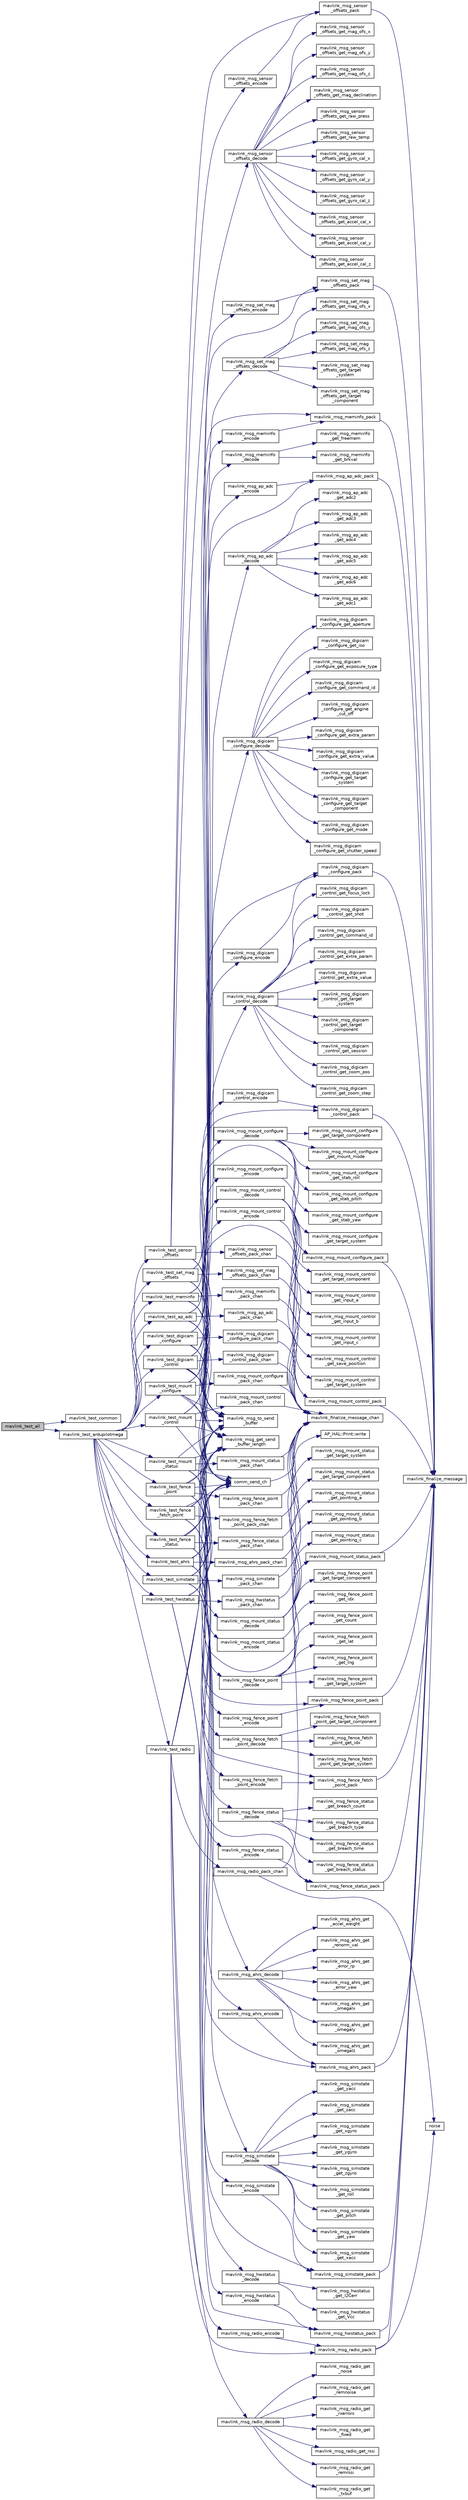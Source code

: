 digraph "mavlink_test_all"
{
 // INTERACTIVE_SVG=YES
  edge [fontname="Helvetica",fontsize="10",labelfontname="Helvetica",labelfontsize="10"];
  node [fontname="Helvetica",fontsize="10",shape=record];
  rankdir="LR";
  Node1 [label="mavlink_test_all",height=0.2,width=0.4,color="black", fillcolor="grey75", style="filled" fontcolor="black"];
  Node1 -> Node2 [color="midnightblue",fontsize="10",style="solid",fontname="Helvetica"];
  Node2 [label="mavlink_test_common",height=0.2,width=0.4,color="black", fillcolor="white", style="filled",URL="$v0_89_2ardupilotmega_2testsuite_8h.html#af349432601ac003d2c80a69c100c70a4"];
  Node1 -> Node3 [color="midnightblue",fontsize="10",style="solid",fontname="Helvetica"];
  Node3 [label="mavlink_test_ardupilotmega",height=0.2,width=0.4,color="black", fillcolor="white", style="filled",URL="$v0_89_2ardupilotmega_2testsuite_8h.html#ab264d471ac2f46584f2bb580704b5e9d"];
  Node3 -> Node4 [color="midnightblue",fontsize="10",style="solid",fontname="Helvetica"];
  Node4 [label="mavlink_test_sensor\l_offsets",height=0.2,width=0.4,color="black", fillcolor="white", style="filled",URL="$v0_89_2ardupilotmega_2testsuite_8h.html#aec0030f751f98c533a825404902c5508"];
  Node4 -> Node5 [color="midnightblue",fontsize="10",style="solid",fontname="Helvetica"];
  Node5 [label="mavlink_msg_sensor\l_offsets_encode",height=0.2,width=0.4,color="black", fillcolor="white", style="filled",URL="$v0_89_2ardupilotmega_2mavlink__msg__sensor__offsets_8h.html#aeba7b661d9b423965ed63ff74f68b426",tooltip="Encode a sensor_offsets struct into a message. "];
  Node5 -> Node6 [color="midnightblue",fontsize="10",style="solid",fontname="Helvetica"];
  Node6 [label="mavlink_msg_sensor\l_offsets_pack",height=0.2,width=0.4,color="black", fillcolor="white", style="filled",URL="$v0_89_2ardupilotmega_2mavlink__msg__sensor__offsets_8h.html#a1f4bb4fffc53bde67570dae60f03cf0a",tooltip="Pack a sensor_offsets message. "];
  Node6 -> Node7 [color="midnightblue",fontsize="10",style="solid",fontname="Helvetica"];
  Node7 [label="mavlink_finalize_message",height=0.2,width=0.4,color="black", fillcolor="white", style="filled",URL="$v0_89_2mavlink__helpers_8h.html#af3bea083c5ec83f5b6570b2bd4a817d0",tooltip="Finalize a MAVLink message with MAVLINK_COMM_0 as default channel. "];
  Node4 -> Node8 [color="midnightblue",fontsize="10",style="solid",fontname="Helvetica"];
  Node8 [label="mavlink_msg_sensor\l_offsets_decode",height=0.2,width=0.4,color="black", fillcolor="white", style="filled",URL="$v0_89_2ardupilotmega_2mavlink__msg__sensor__offsets_8h.html#a836e4fd8377a59017d6c82ccb4a3e4b1",tooltip="Decode a sensor_offsets message into a struct. "];
  Node8 -> Node9 [color="midnightblue",fontsize="10",style="solid",fontname="Helvetica"];
  Node9 [label="mavlink_msg_sensor\l_offsets_get_mag_ofs_x",height=0.2,width=0.4,color="black", fillcolor="white", style="filled",URL="$v0_89_2ardupilotmega_2mavlink__msg__sensor__offsets_8h.html#a038976422893ad662a976137b1cde6ee",tooltip="Send a sensor_offsets message. "];
  Node8 -> Node10 [color="midnightblue",fontsize="10",style="solid",fontname="Helvetica"];
  Node10 [label="mavlink_msg_sensor\l_offsets_get_mag_ofs_y",height=0.2,width=0.4,color="black", fillcolor="white", style="filled",URL="$v0_89_2ardupilotmega_2mavlink__msg__sensor__offsets_8h.html#a8939016baea5f611545d20ae797d43c2",tooltip="Get field mag_ofs_y from sensor_offsets message. "];
  Node8 -> Node11 [color="midnightblue",fontsize="10",style="solid",fontname="Helvetica"];
  Node11 [label="mavlink_msg_sensor\l_offsets_get_mag_ofs_z",height=0.2,width=0.4,color="black", fillcolor="white", style="filled",URL="$v0_89_2ardupilotmega_2mavlink__msg__sensor__offsets_8h.html#a3770ab176db5ba1f1ae1e8a1789b7cb6",tooltip="Get field mag_ofs_z from sensor_offsets message. "];
  Node8 -> Node12 [color="midnightblue",fontsize="10",style="solid",fontname="Helvetica"];
  Node12 [label="mavlink_msg_sensor\l_offsets_get_mag_declination",height=0.2,width=0.4,color="black", fillcolor="white", style="filled",URL="$v0_89_2ardupilotmega_2mavlink__msg__sensor__offsets_8h.html#ac009258aa6ba384cbe6e4a4515383c5c",tooltip="Get field mag_declination from sensor_offsets message. "];
  Node8 -> Node13 [color="midnightblue",fontsize="10",style="solid",fontname="Helvetica"];
  Node13 [label="mavlink_msg_sensor\l_offsets_get_raw_press",height=0.2,width=0.4,color="black", fillcolor="white", style="filled",URL="$v0_89_2ardupilotmega_2mavlink__msg__sensor__offsets_8h.html#aee3d950d1211e718d57b7166fb854cf7",tooltip="Get field raw_press from sensor_offsets message. "];
  Node8 -> Node14 [color="midnightblue",fontsize="10",style="solid",fontname="Helvetica"];
  Node14 [label="mavlink_msg_sensor\l_offsets_get_raw_temp",height=0.2,width=0.4,color="black", fillcolor="white", style="filled",URL="$v0_89_2ardupilotmega_2mavlink__msg__sensor__offsets_8h.html#ad0b8ba369eb69267750ade7063682e6f",tooltip="Get field raw_temp from sensor_offsets message. "];
  Node8 -> Node15 [color="midnightblue",fontsize="10",style="solid",fontname="Helvetica"];
  Node15 [label="mavlink_msg_sensor\l_offsets_get_gyro_cal_x",height=0.2,width=0.4,color="black", fillcolor="white", style="filled",URL="$v0_89_2ardupilotmega_2mavlink__msg__sensor__offsets_8h.html#a0e093df9587a5c3c9ae0663729fbdb60",tooltip="Get field gyro_cal_x from sensor_offsets message. "];
  Node8 -> Node16 [color="midnightblue",fontsize="10",style="solid",fontname="Helvetica"];
  Node16 [label="mavlink_msg_sensor\l_offsets_get_gyro_cal_y",height=0.2,width=0.4,color="black", fillcolor="white", style="filled",URL="$v0_89_2ardupilotmega_2mavlink__msg__sensor__offsets_8h.html#aa117dddf367c2f42f53907396a6faa81",tooltip="Get field gyro_cal_y from sensor_offsets message. "];
  Node8 -> Node17 [color="midnightblue",fontsize="10",style="solid",fontname="Helvetica"];
  Node17 [label="mavlink_msg_sensor\l_offsets_get_gyro_cal_z",height=0.2,width=0.4,color="black", fillcolor="white", style="filled",URL="$v0_89_2ardupilotmega_2mavlink__msg__sensor__offsets_8h.html#a7cbabcce7da3558e00a6763558f84996",tooltip="Get field gyro_cal_z from sensor_offsets message. "];
  Node8 -> Node18 [color="midnightblue",fontsize="10",style="solid",fontname="Helvetica"];
  Node18 [label="mavlink_msg_sensor\l_offsets_get_accel_cal_x",height=0.2,width=0.4,color="black", fillcolor="white", style="filled",URL="$v0_89_2ardupilotmega_2mavlink__msg__sensor__offsets_8h.html#ab135171623c07abdfd678583680fc0db",tooltip="Get field accel_cal_x from sensor_offsets message. "];
  Node8 -> Node19 [color="midnightblue",fontsize="10",style="solid",fontname="Helvetica"];
  Node19 [label="mavlink_msg_sensor\l_offsets_get_accel_cal_y",height=0.2,width=0.4,color="black", fillcolor="white", style="filled",URL="$v0_89_2ardupilotmega_2mavlink__msg__sensor__offsets_8h.html#a66978349d3736513d4d3afec661c961a",tooltip="Get field accel_cal_y from sensor_offsets message. "];
  Node8 -> Node20 [color="midnightblue",fontsize="10",style="solid",fontname="Helvetica"];
  Node20 [label="mavlink_msg_sensor\l_offsets_get_accel_cal_z",height=0.2,width=0.4,color="black", fillcolor="white", style="filled",URL="$v0_89_2ardupilotmega_2mavlink__msg__sensor__offsets_8h.html#a07e5618213396eff271dfcb3d6992d67",tooltip="Get field accel_cal_z from sensor_offsets message. "];
  Node4 -> Node6 [color="midnightblue",fontsize="10",style="solid",fontname="Helvetica"];
  Node4 -> Node21 [color="midnightblue",fontsize="10",style="solid",fontname="Helvetica"];
  Node21 [label="mavlink_msg_sensor\l_offsets_pack_chan",height=0.2,width=0.4,color="black", fillcolor="white", style="filled",URL="$v0_89_2ardupilotmega_2mavlink__msg__sensor__offsets_8h.html#a90f26fa0c868e954bd15105349579dd6",tooltip="Pack a sensor_offsets message on a channel. "];
  Node21 -> Node22 [color="midnightblue",fontsize="10",style="solid",fontname="Helvetica"];
  Node22 [label="mavlink_finalize_message_chan",height=0.2,width=0.4,color="black", fillcolor="white", style="filled",URL="$v0_89_2mavlink__helpers_8h.html#aa66131138fc02101dcc73b4b556ab422",tooltip="Finalize a MAVLink message with channel assignment. "];
  Node4 -> Node23 [color="midnightblue",fontsize="10",style="solid",fontname="Helvetica"];
  Node23 [label="mavlink_msg_to_send\l_buffer",height=0.2,width=0.4,color="black", fillcolor="white", style="filled",URL="$v0_89_2mavlink__helpers_8h.html#afea0a9befa84822fd62c2899ea0d849e",tooltip="Pack a message to send it over a serial byte stream. "];
  Node4 -> Node24 [color="midnightblue",fontsize="10",style="solid",fontname="Helvetica"];
  Node24 [label="mavlink_msg_get_send\l_buffer_length",height=0.2,width=0.4,color="black", fillcolor="white", style="filled",URL="$v0_89_2protocol_8h.html#aa86c08f27aabb7a2e12a67f189f590c8",tooltip="Get the required buffer size for this message. "];
  Node4 -> Node25 [color="midnightblue",fontsize="10",style="solid",fontname="Helvetica"];
  Node25 [label="comm_send_ch",height=0.2,width=0.4,color="black", fillcolor="white", style="filled",URL="$GCS__MAVLink_8h.html#ab753873a1ee10adedd0ce246311468f8"];
  Node25 -> Node26 [color="midnightblue",fontsize="10",style="solid",fontname="Helvetica"];
  Node26 [label="AP_HAL::Print::write",height=0.2,width=0.4,color="black", fillcolor="white", style="filled",URL="$classAP__HAL_1_1Print.html#acc65391952a43334f8f5c9bef341f501"];
  Node3 -> Node27 [color="midnightblue",fontsize="10",style="solid",fontname="Helvetica"];
  Node27 [label="mavlink_test_set_mag\l_offsets",height=0.2,width=0.4,color="black", fillcolor="white", style="filled",URL="$v0_89_2ardupilotmega_2testsuite_8h.html#aeacb80a96dfa8155aa0693d545e31eac"];
  Node27 -> Node28 [color="midnightblue",fontsize="10",style="solid",fontname="Helvetica"];
  Node28 [label="mavlink_msg_set_mag\l_offsets_encode",height=0.2,width=0.4,color="black", fillcolor="white", style="filled",URL="$v0_89_2ardupilotmega_2mavlink__msg__set__mag__offsets_8h.html#af4182dd38a774c74a6886453e4c5d4c9",tooltip="Encode a set_mag_offsets struct into a message. "];
  Node28 -> Node29 [color="midnightblue",fontsize="10",style="solid",fontname="Helvetica"];
  Node29 [label="mavlink_msg_set_mag\l_offsets_pack",height=0.2,width=0.4,color="black", fillcolor="white", style="filled",URL="$v0_89_2ardupilotmega_2mavlink__msg__set__mag__offsets_8h.html#a5f9ce27e15706a907d2add7a146675c1",tooltip="Pack a set_mag_offsets message. "];
  Node29 -> Node7 [color="midnightblue",fontsize="10",style="solid",fontname="Helvetica"];
  Node27 -> Node30 [color="midnightblue",fontsize="10",style="solid",fontname="Helvetica"];
  Node30 [label="mavlink_msg_set_mag\l_offsets_decode",height=0.2,width=0.4,color="black", fillcolor="white", style="filled",URL="$v0_89_2ardupilotmega_2mavlink__msg__set__mag__offsets_8h.html#add3c9278157d0d7f3675fd2709fd4c25",tooltip="Decode a set_mag_offsets message into a struct. "];
  Node30 -> Node31 [color="midnightblue",fontsize="10",style="solid",fontname="Helvetica"];
  Node31 [label="mavlink_msg_set_mag\l_offsets_get_target\l_system",height=0.2,width=0.4,color="black", fillcolor="white", style="filled",URL="$v0_89_2ardupilotmega_2mavlink__msg__set__mag__offsets_8h.html#a91a71a3c880b57c0d8718744954749c2",tooltip="Send a set_mag_offsets message. "];
  Node30 -> Node32 [color="midnightblue",fontsize="10",style="solid",fontname="Helvetica"];
  Node32 [label="mavlink_msg_set_mag\l_offsets_get_target\l_component",height=0.2,width=0.4,color="black", fillcolor="white", style="filled",URL="$v0_89_2ardupilotmega_2mavlink__msg__set__mag__offsets_8h.html#a18167f142e670b000f7b991b4e9cf9cb",tooltip="Get field target_component from set_mag_offsets message. "];
  Node30 -> Node33 [color="midnightblue",fontsize="10",style="solid",fontname="Helvetica"];
  Node33 [label="mavlink_msg_set_mag\l_offsets_get_mag_ofs_x",height=0.2,width=0.4,color="black", fillcolor="white", style="filled",URL="$v0_89_2ardupilotmega_2mavlink__msg__set__mag__offsets_8h.html#a42eec2bcd1fd15442f00b652af42ed27",tooltip="Get field mag_ofs_x from set_mag_offsets message. "];
  Node30 -> Node34 [color="midnightblue",fontsize="10",style="solid",fontname="Helvetica"];
  Node34 [label="mavlink_msg_set_mag\l_offsets_get_mag_ofs_y",height=0.2,width=0.4,color="black", fillcolor="white", style="filled",URL="$v0_89_2ardupilotmega_2mavlink__msg__set__mag__offsets_8h.html#a767d8a0f6be8350368d536c9f86b5eb4",tooltip="Get field mag_ofs_y from set_mag_offsets message. "];
  Node30 -> Node35 [color="midnightblue",fontsize="10",style="solid",fontname="Helvetica"];
  Node35 [label="mavlink_msg_set_mag\l_offsets_get_mag_ofs_z",height=0.2,width=0.4,color="black", fillcolor="white", style="filled",URL="$v0_89_2ardupilotmega_2mavlink__msg__set__mag__offsets_8h.html#a8c805a90c59c980b2144496c7290bbf2",tooltip="Get field mag_ofs_z from set_mag_offsets message. "];
  Node27 -> Node29 [color="midnightblue",fontsize="10",style="solid",fontname="Helvetica"];
  Node27 -> Node36 [color="midnightblue",fontsize="10",style="solid",fontname="Helvetica"];
  Node36 [label="mavlink_msg_set_mag\l_offsets_pack_chan",height=0.2,width=0.4,color="black", fillcolor="white", style="filled",URL="$v0_89_2ardupilotmega_2mavlink__msg__set__mag__offsets_8h.html#a0ff8265c77b04396c8b7f3830ec147c1",tooltip="Pack a set_mag_offsets message on a channel. "];
  Node36 -> Node22 [color="midnightblue",fontsize="10",style="solid",fontname="Helvetica"];
  Node27 -> Node23 [color="midnightblue",fontsize="10",style="solid",fontname="Helvetica"];
  Node27 -> Node24 [color="midnightblue",fontsize="10",style="solid",fontname="Helvetica"];
  Node27 -> Node25 [color="midnightblue",fontsize="10",style="solid",fontname="Helvetica"];
  Node3 -> Node37 [color="midnightblue",fontsize="10",style="solid",fontname="Helvetica"];
  Node37 [label="mavlink_test_meminfo",height=0.2,width=0.4,color="black", fillcolor="white", style="filled",URL="$v0_89_2ardupilotmega_2testsuite_8h.html#ad9492213c5374c157bcf21b65c8b521e"];
  Node37 -> Node38 [color="midnightblue",fontsize="10",style="solid",fontname="Helvetica"];
  Node38 [label="mavlink_msg_meminfo\l_encode",height=0.2,width=0.4,color="black", fillcolor="white", style="filled",URL="$v0_89_2ardupilotmega_2mavlink__msg__meminfo_8h.html#ac0683c338d47c233d56a0f75c9f57cfc",tooltip="Encode a meminfo struct into a message. "];
  Node38 -> Node39 [color="midnightblue",fontsize="10",style="solid",fontname="Helvetica"];
  Node39 [label="mavlink_msg_meminfo_pack",height=0.2,width=0.4,color="black", fillcolor="white", style="filled",URL="$v0_89_2ardupilotmega_2mavlink__msg__meminfo_8h.html#a23bc5eba8d49495dab550233aa1e699f",tooltip="Pack a meminfo message. "];
  Node39 -> Node7 [color="midnightblue",fontsize="10",style="solid",fontname="Helvetica"];
  Node37 -> Node40 [color="midnightblue",fontsize="10",style="solid",fontname="Helvetica"];
  Node40 [label="mavlink_msg_meminfo\l_decode",height=0.2,width=0.4,color="black", fillcolor="white", style="filled",URL="$v0_89_2ardupilotmega_2mavlink__msg__meminfo_8h.html#a40cd5e5fad1b007cbcbcd04d1834a5b0",tooltip="Decode a meminfo message into a struct. "];
  Node40 -> Node41 [color="midnightblue",fontsize="10",style="solid",fontname="Helvetica"];
  Node41 [label="mavlink_msg_meminfo\l_get_brkval",height=0.2,width=0.4,color="black", fillcolor="white", style="filled",URL="$v0_89_2ardupilotmega_2mavlink__msg__meminfo_8h.html#ab4fc5de85ee97eab53a0fee6a6fecc9f",tooltip="Send a meminfo message. "];
  Node40 -> Node42 [color="midnightblue",fontsize="10",style="solid",fontname="Helvetica"];
  Node42 [label="mavlink_msg_meminfo\l_get_freemem",height=0.2,width=0.4,color="black", fillcolor="white", style="filled",URL="$v0_89_2ardupilotmega_2mavlink__msg__meminfo_8h.html#a6b1210e07be6ac39af126f542b06e063",tooltip="Get field freemem from meminfo message. "];
  Node37 -> Node39 [color="midnightblue",fontsize="10",style="solid",fontname="Helvetica"];
  Node37 -> Node43 [color="midnightblue",fontsize="10",style="solid",fontname="Helvetica"];
  Node43 [label="mavlink_msg_meminfo\l_pack_chan",height=0.2,width=0.4,color="black", fillcolor="white", style="filled",URL="$v0_89_2ardupilotmega_2mavlink__msg__meminfo_8h.html#a8cc88b6fd99f229334b924eb1dd674e7",tooltip="Pack a meminfo message on a channel. "];
  Node43 -> Node22 [color="midnightblue",fontsize="10",style="solid",fontname="Helvetica"];
  Node37 -> Node23 [color="midnightblue",fontsize="10",style="solid",fontname="Helvetica"];
  Node37 -> Node24 [color="midnightblue",fontsize="10",style="solid",fontname="Helvetica"];
  Node37 -> Node25 [color="midnightblue",fontsize="10",style="solid",fontname="Helvetica"];
  Node3 -> Node44 [color="midnightblue",fontsize="10",style="solid",fontname="Helvetica"];
  Node44 [label="mavlink_test_ap_adc",height=0.2,width=0.4,color="black", fillcolor="white", style="filled",URL="$v0_89_2ardupilotmega_2testsuite_8h.html#ab896a946dd2f4a454e6d2377ad23d2eb"];
  Node44 -> Node45 [color="midnightblue",fontsize="10",style="solid",fontname="Helvetica"];
  Node45 [label="mavlink_msg_ap_adc\l_encode",height=0.2,width=0.4,color="black", fillcolor="white", style="filled",URL="$v0_89_2ardupilotmega_2mavlink__msg__ap__adc_8h.html#a9b35d21de6df52faa787084a025b17ab",tooltip="Encode a ap_adc struct into a message. "];
  Node45 -> Node46 [color="midnightblue",fontsize="10",style="solid",fontname="Helvetica"];
  Node46 [label="mavlink_msg_ap_adc_pack",height=0.2,width=0.4,color="black", fillcolor="white", style="filled",URL="$v0_89_2ardupilotmega_2mavlink__msg__ap__adc_8h.html#a9ca5ef0598775a5f3cd917a6bde4278f",tooltip="Pack a ap_adc message. "];
  Node46 -> Node7 [color="midnightblue",fontsize="10",style="solid",fontname="Helvetica"];
  Node44 -> Node47 [color="midnightblue",fontsize="10",style="solid",fontname="Helvetica"];
  Node47 [label="mavlink_msg_ap_adc\l_decode",height=0.2,width=0.4,color="black", fillcolor="white", style="filled",URL="$v0_89_2ardupilotmega_2mavlink__msg__ap__adc_8h.html#ad87671162698ee065544d0166cce1196",tooltip="Decode a ap_adc message into a struct. "];
  Node47 -> Node48 [color="midnightblue",fontsize="10",style="solid",fontname="Helvetica"];
  Node48 [label="mavlink_msg_ap_adc\l_get_adc1",height=0.2,width=0.4,color="black", fillcolor="white", style="filled",URL="$v0_89_2ardupilotmega_2mavlink__msg__ap__adc_8h.html#af065bff13555f6d845e59d134164bb41",tooltip="Send a ap_adc message. "];
  Node47 -> Node49 [color="midnightblue",fontsize="10",style="solid",fontname="Helvetica"];
  Node49 [label="mavlink_msg_ap_adc\l_get_adc2",height=0.2,width=0.4,color="black", fillcolor="white", style="filled",URL="$v0_89_2ardupilotmega_2mavlink__msg__ap__adc_8h.html#ab5af4e78feacfc0a3246a8abcd7bd226",tooltip="Get field adc2 from ap_adc message. "];
  Node47 -> Node50 [color="midnightblue",fontsize="10",style="solid",fontname="Helvetica"];
  Node50 [label="mavlink_msg_ap_adc\l_get_adc3",height=0.2,width=0.4,color="black", fillcolor="white", style="filled",URL="$v0_89_2ardupilotmega_2mavlink__msg__ap__adc_8h.html#ae77a34078842a8da65bb0cc85dca178e",tooltip="Get field adc3 from ap_adc message. "];
  Node47 -> Node51 [color="midnightblue",fontsize="10",style="solid",fontname="Helvetica"];
  Node51 [label="mavlink_msg_ap_adc\l_get_adc4",height=0.2,width=0.4,color="black", fillcolor="white", style="filled",URL="$v0_89_2ardupilotmega_2mavlink__msg__ap__adc_8h.html#a15f74acf1e6cba25a29d01ba9905b690",tooltip="Get field adc4 from ap_adc message. "];
  Node47 -> Node52 [color="midnightblue",fontsize="10",style="solid",fontname="Helvetica"];
  Node52 [label="mavlink_msg_ap_adc\l_get_adc5",height=0.2,width=0.4,color="black", fillcolor="white", style="filled",URL="$v0_89_2ardupilotmega_2mavlink__msg__ap__adc_8h.html#a02428aef403031f86d62f865e30452dd",tooltip="Get field adc5 from ap_adc message. "];
  Node47 -> Node53 [color="midnightblue",fontsize="10",style="solid",fontname="Helvetica"];
  Node53 [label="mavlink_msg_ap_adc\l_get_adc6",height=0.2,width=0.4,color="black", fillcolor="white", style="filled",URL="$v0_89_2ardupilotmega_2mavlink__msg__ap__adc_8h.html#ad2eb556331529aa4ff56826c3a81e11d",tooltip="Get field adc6 from ap_adc message. "];
  Node44 -> Node46 [color="midnightblue",fontsize="10",style="solid",fontname="Helvetica"];
  Node44 -> Node54 [color="midnightblue",fontsize="10",style="solid",fontname="Helvetica"];
  Node54 [label="mavlink_msg_ap_adc\l_pack_chan",height=0.2,width=0.4,color="black", fillcolor="white", style="filled",URL="$v0_89_2ardupilotmega_2mavlink__msg__ap__adc_8h.html#a19903d3346e15994576af6403013464b",tooltip="Pack a ap_adc message on a channel. "];
  Node54 -> Node22 [color="midnightblue",fontsize="10",style="solid",fontname="Helvetica"];
  Node44 -> Node23 [color="midnightblue",fontsize="10",style="solid",fontname="Helvetica"];
  Node44 -> Node24 [color="midnightblue",fontsize="10",style="solid",fontname="Helvetica"];
  Node44 -> Node25 [color="midnightblue",fontsize="10",style="solid",fontname="Helvetica"];
  Node3 -> Node55 [color="midnightblue",fontsize="10",style="solid",fontname="Helvetica"];
  Node55 [label="mavlink_test_digicam\l_configure",height=0.2,width=0.4,color="black", fillcolor="white", style="filled",URL="$v0_89_2ardupilotmega_2testsuite_8h.html#afad94ced08219d5a61552df157a5fcc8"];
  Node55 -> Node56 [color="midnightblue",fontsize="10",style="solid",fontname="Helvetica"];
  Node56 [label="mavlink_msg_digicam\l_configure_encode",height=0.2,width=0.4,color="black", fillcolor="white", style="filled",URL="$v0_89_2ardupilotmega_2mavlink__msg__digicam__configure_8h.html#aaa322ce770ad26e0704d29a2c147a6e0",tooltip="Encode a digicam_configure struct into a message. "];
  Node56 -> Node57 [color="midnightblue",fontsize="10",style="solid",fontname="Helvetica"];
  Node57 [label="mavlink_msg_digicam\l_configure_pack",height=0.2,width=0.4,color="black", fillcolor="white", style="filled",URL="$v0_89_2ardupilotmega_2mavlink__msg__digicam__configure_8h.html#af3c2f079ddddaf6aaafe31d96b968c8b",tooltip="Pack a digicam_configure message. "];
  Node57 -> Node7 [color="midnightblue",fontsize="10",style="solid",fontname="Helvetica"];
  Node55 -> Node58 [color="midnightblue",fontsize="10",style="solid",fontname="Helvetica"];
  Node58 [label="mavlink_msg_digicam\l_configure_decode",height=0.2,width=0.4,color="black", fillcolor="white", style="filled",URL="$v0_89_2ardupilotmega_2mavlink__msg__digicam__configure_8h.html#a1a89e45ae26d0bd6885f4ab23c0a440e",tooltip="Decode a digicam_configure message into a struct. "];
  Node58 -> Node59 [color="midnightblue",fontsize="10",style="solid",fontname="Helvetica"];
  Node59 [label="mavlink_msg_digicam\l_configure_get_target\l_system",height=0.2,width=0.4,color="black", fillcolor="white", style="filled",URL="$v0_89_2ardupilotmega_2mavlink__msg__digicam__configure_8h.html#a300d209a0b32b658a8ae34a809a0f11b",tooltip="Send a digicam_configure message. "];
  Node58 -> Node60 [color="midnightblue",fontsize="10",style="solid",fontname="Helvetica"];
  Node60 [label="mavlink_msg_digicam\l_configure_get_target\l_component",height=0.2,width=0.4,color="black", fillcolor="white", style="filled",URL="$v0_89_2ardupilotmega_2mavlink__msg__digicam__configure_8h.html#a980a5b5ca1fd62503a1eeeaf2a8d9e80",tooltip="Get field target_component from digicam_configure message. "];
  Node58 -> Node61 [color="midnightblue",fontsize="10",style="solid",fontname="Helvetica"];
  Node61 [label="mavlink_msg_digicam\l_configure_get_mode",height=0.2,width=0.4,color="black", fillcolor="white", style="filled",URL="$v0_89_2ardupilotmega_2mavlink__msg__digicam__configure_8h.html#a060aec6a55b29a01c039cfb9d083fda3",tooltip="Get field mode from digicam_configure message. "];
  Node58 -> Node62 [color="midnightblue",fontsize="10",style="solid",fontname="Helvetica"];
  Node62 [label="mavlink_msg_digicam\l_configure_get_shutter_speed",height=0.2,width=0.4,color="black", fillcolor="white", style="filled",URL="$v0_89_2ardupilotmega_2mavlink__msg__digicam__configure_8h.html#ae4336248d739263ac8c21bb3b2a7e929",tooltip="Get field shutter_speed from digicam_configure message. "];
  Node58 -> Node63 [color="midnightblue",fontsize="10",style="solid",fontname="Helvetica"];
  Node63 [label="mavlink_msg_digicam\l_configure_get_aperture",height=0.2,width=0.4,color="black", fillcolor="white", style="filled",URL="$v0_89_2ardupilotmega_2mavlink__msg__digicam__configure_8h.html#ac68d738591453c1113f89ea512a84c52",tooltip="Get field aperture from digicam_configure message. "];
  Node58 -> Node64 [color="midnightblue",fontsize="10",style="solid",fontname="Helvetica"];
  Node64 [label="mavlink_msg_digicam\l_configure_get_iso",height=0.2,width=0.4,color="black", fillcolor="white", style="filled",URL="$v0_89_2ardupilotmega_2mavlink__msg__digicam__configure_8h.html#a21990fc77104ea649fbbc743aad54d7a",tooltip="Get field iso from digicam_configure message. "];
  Node58 -> Node65 [color="midnightblue",fontsize="10",style="solid",fontname="Helvetica"];
  Node65 [label="mavlink_msg_digicam\l_configure_get_exposure_type",height=0.2,width=0.4,color="black", fillcolor="white", style="filled",URL="$v0_89_2ardupilotmega_2mavlink__msg__digicam__configure_8h.html#a582791214bfd4cf822240e6bfc9e65b5",tooltip="Get field exposure_type from digicam_configure message. "];
  Node58 -> Node66 [color="midnightblue",fontsize="10",style="solid",fontname="Helvetica"];
  Node66 [label="mavlink_msg_digicam\l_configure_get_command_id",height=0.2,width=0.4,color="black", fillcolor="white", style="filled",URL="$v0_89_2ardupilotmega_2mavlink__msg__digicam__configure_8h.html#a9bd182c08b1dbfbc2b88ad3b6b1b71fc",tooltip="Get field command_id from digicam_configure message. "];
  Node58 -> Node67 [color="midnightblue",fontsize="10",style="solid",fontname="Helvetica"];
  Node67 [label="mavlink_msg_digicam\l_configure_get_engine\l_cut_off",height=0.2,width=0.4,color="black", fillcolor="white", style="filled",URL="$v0_89_2ardupilotmega_2mavlink__msg__digicam__configure_8h.html#a7a410e1c8eb173da0c5abbb88f6e00ef",tooltip="Get field engine_cut_off from digicam_configure message. "];
  Node58 -> Node68 [color="midnightblue",fontsize="10",style="solid",fontname="Helvetica"];
  Node68 [label="mavlink_msg_digicam\l_configure_get_extra_param",height=0.2,width=0.4,color="black", fillcolor="white", style="filled",URL="$v0_89_2ardupilotmega_2mavlink__msg__digicam__configure_8h.html#a3ca3a122b159eccf1b7c4a3d3619c3a7",tooltip="Get field extra_param from digicam_configure message. "];
  Node58 -> Node69 [color="midnightblue",fontsize="10",style="solid",fontname="Helvetica"];
  Node69 [label="mavlink_msg_digicam\l_configure_get_extra_value",height=0.2,width=0.4,color="black", fillcolor="white", style="filled",URL="$v0_89_2ardupilotmega_2mavlink__msg__digicam__configure_8h.html#a9d3df8e11b01f07bbedba7c548efd6c6",tooltip="Get field extra_value from digicam_configure message. "];
  Node55 -> Node57 [color="midnightblue",fontsize="10",style="solid",fontname="Helvetica"];
  Node55 -> Node70 [color="midnightblue",fontsize="10",style="solid",fontname="Helvetica"];
  Node70 [label="mavlink_msg_digicam\l_configure_pack_chan",height=0.2,width=0.4,color="black", fillcolor="white", style="filled",URL="$v0_89_2ardupilotmega_2mavlink__msg__digicam__configure_8h.html#a7dbe51041eceec3a18e5f197a6f5242a",tooltip="Pack a digicam_configure message on a channel. "];
  Node70 -> Node22 [color="midnightblue",fontsize="10",style="solid",fontname="Helvetica"];
  Node55 -> Node23 [color="midnightblue",fontsize="10",style="solid",fontname="Helvetica"];
  Node55 -> Node24 [color="midnightblue",fontsize="10",style="solid",fontname="Helvetica"];
  Node55 -> Node25 [color="midnightblue",fontsize="10",style="solid",fontname="Helvetica"];
  Node3 -> Node71 [color="midnightblue",fontsize="10",style="solid",fontname="Helvetica"];
  Node71 [label="mavlink_test_digicam\l_control",height=0.2,width=0.4,color="black", fillcolor="white", style="filled",URL="$v0_89_2ardupilotmega_2testsuite_8h.html#a854f8e5b733b51170ed61a683de49fad"];
  Node71 -> Node72 [color="midnightblue",fontsize="10",style="solid",fontname="Helvetica"];
  Node72 [label="mavlink_msg_digicam\l_control_encode",height=0.2,width=0.4,color="black", fillcolor="white", style="filled",URL="$v0_89_2ardupilotmega_2mavlink__msg__digicam__control_8h.html#aaca1fe4f7ab3526edb2e78f9e86b0166",tooltip="Encode a digicam_control struct into a message. "];
  Node72 -> Node73 [color="midnightblue",fontsize="10",style="solid",fontname="Helvetica"];
  Node73 [label="mavlink_msg_digicam\l_control_pack",height=0.2,width=0.4,color="black", fillcolor="white", style="filled",URL="$v0_89_2ardupilotmega_2mavlink__msg__digicam__control_8h.html#aa70ca3ef205bfd4995333498afe6d00d",tooltip="Pack a digicam_control message. "];
  Node73 -> Node7 [color="midnightblue",fontsize="10",style="solid",fontname="Helvetica"];
  Node71 -> Node74 [color="midnightblue",fontsize="10",style="solid",fontname="Helvetica"];
  Node74 [label="mavlink_msg_digicam\l_control_decode",height=0.2,width=0.4,color="black", fillcolor="white", style="filled",URL="$v0_89_2ardupilotmega_2mavlink__msg__digicam__control_8h.html#a555bdf370d83bb7e910c6bdf7e37ecbc",tooltip="Decode a digicam_control message into a struct. "];
  Node74 -> Node75 [color="midnightblue",fontsize="10",style="solid",fontname="Helvetica"];
  Node75 [label="mavlink_msg_digicam\l_control_get_target\l_system",height=0.2,width=0.4,color="black", fillcolor="white", style="filled",URL="$v0_89_2ardupilotmega_2mavlink__msg__digicam__control_8h.html#a762c35a778a3d455c1e8081ffa8929fe",tooltip="Send a digicam_control message. "];
  Node74 -> Node76 [color="midnightblue",fontsize="10",style="solid",fontname="Helvetica"];
  Node76 [label="mavlink_msg_digicam\l_control_get_target\l_component",height=0.2,width=0.4,color="black", fillcolor="white", style="filled",URL="$v0_89_2ardupilotmega_2mavlink__msg__digicam__control_8h.html#a3345b464816b38a9ea2232b2ec93e8a2",tooltip="Get field target_component from digicam_control message. "];
  Node74 -> Node77 [color="midnightblue",fontsize="10",style="solid",fontname="Helvetica"];
  Node77 [label="mavlink_msg_digicam\l_control_get_session",height=0.2,width=0.4,color="black", fillcolor="white", style="filled",URL="$v0_89_2ardupilotmega_2mavlink__msg__digicam__control_8h.html#a495c458ad6593a44ba06b30d6acf541d",tooltip="Get field session from digicam_control message. "];
  Node74 -> Node78 [color="midnightblue",fontsize="10",style="solid",fontname="Helvetica"];
  Node78 [label="mavlink_msg_digicam\l_control_get_zoom_pos",height=0.2,width=0.4,color="black", fillcolor="white", style="filled",URL="$v0_89_2ardupilotmega_2mavlink__msg__digicam__control_8h.html#a6f5ffee7a46ef779f9441c977b8d89a4",tooltip="Get field zoom_pos from digicam_control message. "];
  Node74 -> Node79 [color="midnightblue",fontsize="10",style="solid",fontname="Helvetica"];
  Node79 [label="mavlink_msg_digicam\l_control_get_zoom_step",height=0.2,width=0.4,color="black", fillcolor="white", style="filled",URL="$v0_89_2ardupilotmega_2mavlink__msg__digicam__control_8h.html#a738c69e2916a495c9bebc3d56dab21e9",tooltip="Get field zoom_step from digicam_control message. "];
  Node74 -> Node80 [color="midnightblue",fontsize="10",style="solid",fontname="Helvetica"];
  Node80 [label="mavlink_msg_digicam\l_control_get_focus_lock",height=0.2,width=0.4,color="black", fillcolor="white", style="filled",URL="$v0_89_2ardupilotmega_2mavlink__msg__digicam__control_8h.html#a754518424f2a9da39a8d920cdf21dd9a",tooltip="Get field focus_lock from digicam_control message. "];
  Node74 -> Node81 [color="midnightblue",fontsize="10",style="solid",fontname="Helvetica"];
  Node81 [label="mavlink_msg_digicam\l_control_get_shot",height=0.2,width=0.4,color="black", fillcolor="white", style="filled",URL="$v0_89_2ardupilotmega_2mavlink__msg__digicam__control_8h.html#a1dc5c7b683eecc6c22d34088f881543b",tooltip="Get field shot from digicam_control message. "];
  Node74 -> Node82 [color="midnightblue",fontsize="10",style="solid",fontname="Helvetica"];
  Node82 [label="mavlink_msg_digicam\l_control_get_command_id",height=0.2,width=0.4,color="black", fillcolor="white", style="filled",URL="$v0_89_2ardupilotmega_2mavlink__msg__digicam__control_8h.html#a0e4ed9a009348173f5f6b8d99d995fcc",tooltip="Get field command_id from digicam_control message. "];
  Node74 -> Node83 [color="midnightblue",fontsize="10",style="solid",fontname="Helvetica"];
  Node83 [label="mavlink_msg_digicam\l_control_get_extra_param",height=0.2,width=0.4,color="black", fillcolor="white", style="filled",URL="$v0_89_2ardupilotmega_2mavlink__msg__digicam__control_8h.html#ab19d5c759739873d068e6da605aca430",tooltip="Get field extra_param from digicam_control message. "];
  Node74 -> Node84 [color="midnightblue",fontsize="10",style="solid",fontname="Helvetica"];
  Node84 [label="mavlink_msg_digicam\l_control_get_extra_value",height=0.2,width=0.4,color="black", fillcolor="white", style="filled",URL="$v0_89_2ardupilotmega_2mavlink__msg__digicam__control_8h.html#a789f973c64a3744a71bc419881ca8da2",tooltip="Get field extra_value from digicam_control message. "];
  Node71 -> Node73 [color="midnightblue",fontsize="10",style="solid",fontname="Helvetica"];
  Node71 -> Node85 [color="midnightblue",fontsize="10",style="solid",fontname="Helvetica"];
  Node85 [label="mavlink_msg_digicam\l_control_pack_chan",height=0.2,width=0.4,color="black", fillcolor="white", style="filled",URL="$v0_89_2ardupilotmega_2mavlink__msg__digicam__control_8h.html#aa209d5b0dc3100a1e3181c125f04937e",tooltip="Pack a digicam_control message on a channel. "];
  Node85 -> Node22 [color="midnightblue",fontsize="10",style="solid",fontname="Helvetica"];
  Node71 -> Node23 [color="midnightblue",fontsize="10",style="solid",fontname="Helvetica"];
  Node71 -> Node24 [color="midnightblue",fontsize="10",style="solid",fontname="Helvetica"];
  Node71 -> Node25 [color="midnightblue",fontsize="10",style="solid",fontname="Helvetica"];
  Node3 -> Node86 [color="midnightblue",fontsize="10",style="solid",fontname="Helvetica"];
  Node86 [label="mavlink_test_mount\l_configure",height=0.2,width=0.4,color="black", fillcolor="white", style="filled",URL="$v0_89_2ardupilotmega_2testsuite_8h.html#a04f2da52f0d43b784ea011c2c30e4ca0"];
  Node86 -> Node87 [color="midnightblue",fontsize="10",style="solid",fontname="Helvetica"];
  Node87 [label="mavlink_msg_mount_configure\l_encode",height=0.2,width=0.4,color="black", fillcolor="white", style="filled",URL="$v0_89_2ardupilotmega_2mavlink__msg__mount__configure_8h.html#aac46e3cdac94609cab43c8565189a2a9",tooltip="Encode a mount_configure struct into a message. "];
  Node87 -> Node88 [color="midnightblue",fontsize="10",style="solid",fontname="Helvetica"];
  Node88 [label="mavlink_msg_mount_configure_pack",height=0.2,width=0.4,color="black", fillcolor="white", style="filled",URL="$v0_89_2ardupilotmega_2mavlink__msg__mount__configure_8h.html#a62a9b4db9965aee89699ef5f418ca3d0",tooltip="Pack a mount_configure message. "];
  Node88 -> Node7 [color="midnightblue",fontsize="10",style="solid",fontname="Helvetica"];
  Node86 -> Node89 [color="midnightblue",fontsize="10",style="solid",fontname="Helvetica"];
  Node89 [label="mavlink_msg_mount_configure\l_decode",height=0.2,width=0.4,color="black", fillcolor="white", style="filled",URL="$v0_89_2ardupilotmega_2mavlink__msg__mount__configure_8h.html#a992893f3a51c09cc18ae364db137ddde",tooltip="Decode a mount_configure message into a struct. "];
  Node89 -> Node90 [color="midnightblue",fontsize="10",style="solid",fontname="Helvetica"];
  Node90 [label="mavlink_msg_mount_configure\l_get_target_system",height=0.2,width=0.4,color="black", fillcolor="white", style="filled",URL="$v0_89_2ardupilotmega_2mavlink__msg__mount__configure_8h.html#a21cd003519d1dd9a3dbe4a2e362b106b",tooltip="Send a mount_configure message. "];
  Node89 -> Node91 [color="midnightblue",fontsize="10",style="solid",fontname="Helvetica"];
  Node91 [label="mavlink_msg_mount_configure\l_get_target_component",height=0.2,width=0.4,color="black", fillcolor="white", style="filled",URL="$v0_89_2ardupilotmega_2mavlink__msg__mount__configure_8h.html#a9f1bd139aabda4af4f8beeea55df73f7",tooltip="Get field target_component from mount_configure message. "];
  Node89 -> Node92 [color="midnightblue",fontsize="10",style="solid",fontname="Helvetica"];
  Node92 [label="mavlink_msg_mount_configure\l_get_mount_mode",height=0.2,width=0.4,color="black", fillcolor="white", style="filled",URL="$v0_89_2ardupilotmega_2mavlink__msg__mount__configure_8h.html#a5b57e3c110bb02b4f95d69fa4db36301",tooltip="Get field mount_mode from mount_configure message. "];
  Node89 -> Node93 [color="midnightblue",fontsize="10",style="solid",fontname="Helvetica"];
  Node93 [label="mavlink_msg_mount_configure\l_get_stab_roll",height=0.2,width=0.4,color="black", fillcolor="white", style="filled",URL="$v0_89_2ardupilotmega_2mavlink__msg__mount__configure_8h.html#ad10551f6d7dd045c8a929a90a415c7bd",tooltip="Get field stab_roll from mount_configure message. "];
  Node89 -> Node94 [color="midnightblue",fontsize="10",style="solid",fontname="Helvetica"];
  Node94 [label="mavlink_msg_mount_configure\l_get_stab_pitch",height=0.2,width=0.4,color="black", fillcolor="white", style="filled",URL="$v0_89_2ardupilotmega_2mavlink__msg__mount__configure_8h.html#a3bc39bf85d6f4de9be72af88d8e4afd5",tooltip="Get field stab_pitch from mount_configure message. "];
  Node89 -> Node95 [color="midnightblue",fontsize="10",style="solid",fontname="Helvetica"];
  Node95 [label="mavlink_msg_mount_configure\l_get_stab_yaw",height=0.2,width=0.4,color="black", fillcolor="white", style="filled",URL="$v0_89_2ardupilotmega_2mavlink__msg__mount__configure_8h.html#a6a0a686aacf17137cb7a5d2a69722f30",tooltip="Get field stab_yaw from mount_configure message. "];
  Node86 -> Node88 [color="midnightblue",fontsize="10",style="solid",fontname="Helvetica"];
  Node86 -> Node96 [color="midnightblue",fontsize="10",style="solid",fontname="Helvetica"];
  Node96 [label="mavlink_msg_mount_configure\l_pack_chan",height=0.2,width=0.4,color="black", fillcolor="white", style="filled",URL="$v0_89_2ardupilotmega_2mavlink__msg__mount__configure_8h.html#a8aeafe9a981ecf7383eb33d4ea331f7c",tooltip="Pack a mount_configure message on a channel. "];
  Node96 -> Node22 [color="midnightblue",fontsize="10",style="solid",fontname="Helvetica"];
  Node86 -> Node23 [color="midnightblue",fontsize="10",style="solid",fontname="Helvetica"];
  Node86 -> Node24 [color="midnightblue",fontsize="10",style="solid",fontname="Helvetica"];
  Node86 -> Node25 [color="midnightblue",fontsize="10",style="solid",fontname="Helvetica"];
  Node3 -> Node97 [color="midnightblue",fontsize="10",style="solid",fontname="Helvetica"];
  Node97 [label="mavlink_test_mount\l_control",height=0.2,width=0.4,color="black", fillcolor="white", style="filled",URL="$v0_89_2ardupilotmega_2testsuite_8h.html#a62c180b5a108381dc8bc7f7a987ea7a3"];
  Node97 -> Node98 [color="midnightblue",fontsize="10",style="solid",fontname="Helvetica"];
  Node98 [label="mavlink_msg_mount_control\l_encode",height=0.2,width=0.4,color="black", fillcolor="white", style="filled",URL="$v0_89_2ardupilotmega_2mavlink__msg__mount__control_8h.html#a0c238bf8ad67f1af648059323db7f094",tooltip="Encode a mount_control struct into a message. "];
  Node98 -> Node99 [color="midnightblue",fontsize="10",style="solid",fontname="Helvetica"];
  Node99 [label="mavlink_msg_mount_control_pack",height=0.2,width=0.4,color="black", fillcolor="white", style="filled",URL="$v0_89_2ardupilotmega_2mavlink__msg__mount__control_8h.html#a0ba225374119bcc98d76739943b81253",tooltip="Pack a mount_control message. "];
  Node99 -> Node7 [color="midnightblue",fontsize="10",style="solid",fontname="Helvetica"];
  Node97 -> Node100 [color="midnightblue",fontsize="10",style="solid",fontname="Helvetica"];
  Node100 [label="mavlink_msg_mount_control\l_decode",height=0.2,width=0.4,color="black", fillcolor="white", style="filled",URL="$v0_89_2ardupilotmega_2mavlink__msg__mount__control_8h.html#a53005c020f2118b2deed37c232b79296",tooltip="Decode a mount_control message into a struct. "];
  Node100 -> Node101 [color="midnightblue",fontsize="10",style="solid",fontname="Helvetica"];
  Node101 [label="mavlink_msg_mount_control\l_get_target_system",height=0.2,width=0.4,color="black", fillcolor="white", style="filled",URL="$v0_89_2ardupilotmega_2mavlink__msg__mount__control_8h.html#afb792cb768907895646055da0e24d896",tooltip="Send a mount_control message. "];
  Node100 -> Node102 [color="midnightblue",fontsize="10",style="solid",fontname="Helvetica"];
  Node102 [label="mavlink_msg_mount_control\l_get_target_component",height=0.2,width=0.4,color="black", fillcolor="white", style="filled",URL="$v0_89_2ardupilotmega_2mavlink__msg__mount__control_8h.html#aa22df514cf73c03c10200f239738d6dc",tooltip="Get field target_component from mount_control message. "];
  Node100 -> Node103 [color="midnightblue",fontsize="10",style="solid",fontname="Helvetica"];
  Node103 [label="mavlink_msg_mount_control\l_get_input_a",height=0.2,width=0.4,color="black", fillcolor="white", style="filled",URL="$v0_89_2ardupilotmega_2mavlink__msg__mount__control_8h.html#a166a6ab225a399c276e255147c7790c5",tooltip="Get field input_a from mount_control message. "];
  Node100 -> Node104 [color="midnightblue",fontsize="10",style="solid",fontname="Helvetica"];
  Node104 [label="mavlink_msg_mount_control\l_get_input_b",height=0.2,width=0.4,color="black", fillcolor="white", style="filled",URL="$v0_89_2ardupilotmega_2mavlink__msg__mount__control_8h.html#aeac3ea77a2515ab079839f35ccfe81d7",tooltip="Get field input_b from mount_control message. "];
  Node100 -> Node105 [color="midnightblue",fontsize="10",style="solid",fontname="Helvetica"];
  Node105 [label="mavlink_msg_mount_control\l_get_input_c",height=0.2,width=0.4,color="black", fillcolor="white", style="filled",URL="$v0_89_2ardupilotmega_2mavlink__msg__mount__control_8h.html#aa7ad40e774b8df07779002abe45c2b4a",tooltip="Get field input_c from mount_control message. "];
  Node100 -> Node106 [color="midnightblue",fontsize="10",style="solid",fontname="Helvetica"];
  Node106 [label="mavlink_msg_mount_control\l_get_save_position",height=0.2,width=0.4,color="black", fillcolor="white", style="filled",URL="$v0_89_2ardupilotmega_2mavlink__msg__mount__control_8h.html#a30e895d45ba11ce8426d5d749859ce3d",tooltip="Get field save_position from mount_control message. "];
  Node97 -> Node99 [color="midnightblue",fontsize="10",style="solid",fontname="Helvetica"];
  Node97 -> Node107 [color="midnightblue",fontsize="10",style="solid",fontname="Helvetica"];
  Node107 [label="mavlink_msg_mount_control\l_pack_chan",height=0.2,width=0.4,color="black", fillcolor="white", style="filled",URL="$v0_89_2ardupilotmega_2mavlink__msg__mount__control_8h.html#a46f2871d2a4c71f55751b74ce5dc64ae",tooltip="Pack a mount_control message on a channel. "];
  Node107 -> Node22 [color="midnightblue",fontsize="10",style="solid",fontname="Helvetica"];
  Node97 -> Node23 [color="midnightblue",fontsize="10",style="solid",fontname="Helvetica"];
  Node97 -> Node24 [color="midnightblue",fontsize="10",style="solid",fontname="Helvetica"];
  Node97 -> Node25 [color="midnightblue",fontsize="10",style="solid",fontname="Helvetica"];
  Node3 -> Node108 [color="midnightblue",fontsize="10",style="solid",fontname="Helvetica"];
  Node108 [label="mavlink_test_mount\l_status",height=0.2,width=0.4,color="black", fillcolor="white", style="filled",URL="$v0_89_2ardupilotmega_2testsuite_8h.html#a3cb1368d35275235f439848f48229389"];
  Node108 -> Node109 [color="midnightblue",fontsize="10",style="solid",fontname="Helvetica"];
  Node109 [label="mavlink_msg_mount_status\l_encode",height=0.2,width=0.4,color="black", fillcolor="white", style="filled",URL="$v0_89_2ardupilotmega_2mavlink__msg__mount__status_8h.html#a4a423c81c3ac9d880b24f2eb5f624d3a",tooltip="Encode a mount_status struct into a message. "];
  Node109 -> Node110 [color="midnightblue",fontsize="10",style="solid",fontname="Helvetica"];
  Node110 [label="mavlink_msg_mount_status_pack",height=0.2,width=0.4,color="black", fillcolor="white", style="filled",URL="$v0_89_2ardupilotmega_2mavlink__msg__mount__status_8h.html#a710427df77dd0b1abde4c73a5648733d",tooltip="Pack a mount_status message. "];
  Node110 -> Node7 [color="midnightblue",fontsize="10",style="solid",fontname="Helvetica"];
  Node108 -> Node111 [color="midnightblue",fontsize="10",style="solid",fontname="Helvetica"];
  Node111 [label="mavlink_msg_mount_status\l_decode",height=0.2,width=0.4,color="black", fillcolor="white", style="filled",URL="$v0_89_2ardupilotmega_2mavlink__msg__mount__status_8h.html#a8c67f9c0ffe1da7d3af637f507e2025b",tooltip="Decode a mount_status message into a struct. "];
  Node111 -> Node112 [color="midnightblue",fontsize="10",style="solid",fontname="Helvetica"];
  Node112 [label="mavlink_msg_mount_status\l_get_target_system",height=0.2,width=0.4,color="black", fillcolor="white", style="filled",URL="$v0_89_2ardupilotmega_2mavlink__msg__mount__status_8h.html#a85282abbaba15b47dbf903cd1d7ed44f",tooltip="Send a mount_status message. "];
  Node111 -> Node113 [color="midnightblue",fontsize="10",style="solid",fontname="Helvetica"];
  Node113 [label="mavlink_msg_mount_status\l_get_target_component",height=0.2,width=0.4,color="black", fillcolor="white", style="filled",URL="$v0_89_2ardupilotmega_2mavlink__msg__mount__status_8h.html#ac7f9afc7a1e27509403454bb0ec7b826",tooltip="Get field target_component from mount_status message. "];
  Node111 -> Node114 [color="midnightblue",fontsize="10",style="solid",fontname="Helvetica"];
  Node114 [label="mavlink_msg_mount_status\l_get_pointing_a",height=0.2,width=0.4,color="black", fillcolor="white", style="filled",URL="$v0_89_2ardupilotmega_2mavlink__msg__mount__status_8h.html#aa1d073bafe82b35ffafeaaa7ea87c9b0",tooltip="Get field pointing_a from mount_status message. "];
  Node111 -> Node115 [color="midnightblue",fontsize="10",style="solid",fontname="Helvetica"];
  Node115 [label="mavlink_msg_mount_status\l_get_pointing_b",height=0.2,width=0.4,color="black", fillcolor="white", style="filled",URL="$v0_89_2ardupilotmega_2mavlink__msg__mount__status_8h.html#a6fa6858929b789bb91fea9b6958a66e6",tooltip="Get field pointing_b from mount_status message. "];
  Node111 -> Node116 [color="midnightblue",fontsize="10",style="solid",fontname="Helvetica"];
  Node116 [label="mavlink_msg_mount_status\l_get_pointing_c",height=0.2,width=0.4,color="black", fillcolor="white", style="filled",URL="$v0_89_2ardupilotmega_2mavlink__msg__mount__status_8h.html#a0afe888e5e921588342eb7e19816ce67",tooltip="Get field pointing_c from mount_status message. "];
  Node108 -> Node110 [color="midnightblue",fontsize="10",style="solid",fontname="Helvetica"];
  Node108 -> Node117 [color="midnightblue",fontsize="10",style="solid",fontname="Helvetica"];
  Node117 [label="mavlink_msg_mount_status\l_pack_chan",height=0.2,width=0.4,color="black", fillcolor="white", style="filled",URL="$v0_89_2ardupilotmega_2mavlink__msg__mount__status_8h.html#acd6b90864504dbccfaf860ded272b844",tooltip="Pack a mount_status message on a channel. "];
  Node117 -> Node22 [color="midnightblue",fontsize="10",style="solid",fontname="Helvetica"];
  Node108 -> Node23 [color="midnightblue",fontsize="10",style="solid",fontname="Helvetica"];
  Node108 -> Node24 [color="midnightblue",fontsize="10",style="solid",fontname="Helvetica"];
  Node108 -> Node25 [color="midnightblue",fontsize="10",style="solid",fontname="Helvetica"];
  Node3 -> Node118 [color="midnightblue",fontsize="10",style="solid",fontname="Helvetica"];
  Node118 [label="mavlink_test_fence\l_point",height=0.2,width=0.4,color="black", fillcolor="white", style="filled",URL="$v0_89_2ardupilotmega_2testsuite_8h.html#a1e04fa24c3c53136b9954b8ecca16ad2"];
  Node118 -> Node119 [color="midnightblue",fontsize="10",style="solid",fontname="Helvetica"];
  Node119 [label="mavlink_msg_fence_point\l_encode",height=0.2,width=0.4,color="black", fillcolor="white", style="filled",URL="$v0_89_2ardupilotmega_2mavlink__msg__fence__point_8h.html#a45ec8565bb89bffedc024736bce14386",tooltip="Encode a fence_point struct into a message. "];
  Node119 -> Node120 [color="midnightblue",fontsize="10",style="solid",fontname="Helvetica"];
  Node120 [label="mavlink_msg_fence_point_pack",height=0.2,width=0.4,color="black", fillcolor="white", style="filled",URL="$v0_89_2ardupilotmega_2mavlink__msg__fence__point_8h.html#a197e58a642ce1fc252d8593b4317d5e5",tooltip="Pack a fence_point message. "];
  Node120 -> Node7 [color="midnightblue",fontsize="10",style="solid",fontname="Helvetica"];
  Node118 -> Node121 [color="midnightblue",fontsize="10",style="solid",fontname="Helvetica"];
  Node121 [label="mavlink_msg_fence_point\l_decode",height=0.2,width=0.4,color="black", fillcolor="white", style="filled",URL="$v0_89_2ardupilotmega_2mavlink__msg__fence__point_8h.html#a18f96cb1ef50339584d81e1ec71927e1",tooltip="Decode a fence_point message into a struct. "];
  Node121 -> Node122 [color="midnightblue",fontsize="10",style="solid",fontname="Helvetica"];
  Node122 [label="mavlink_msg_fence_point\l_get_target_system",height=0.2,width=0.4,color="black", fillcolor="white", style="filled",URL="$v0_89_2ardupilotmega_2mavlink__msg__fence__point_8h.html#a3b63f03e7038e7c519cee1dd0c699cfd",tooltip="Send a fence_point message. "];
  Node121 -> Node123 [color="midnightblue",fontsize="10",style="solid",fontname="Helvetica"];
  Node123 [label="mavlink_msg_fence_point\l_get_target_component",height=0.2,width=0.4,color="black", fillcolor="white", style="filled",URL="$v0_89_2ardupilotmega_2mavlink__msg__fence__point_8h.html#a73d7dab2563fc83c10c668c3e60ccc7d",tooltip="Get field target_component from fence_point message. "];
  Node121 -> Node124 [color="midnightblue",fontsize="10",style="solid",fontname="Helvetica"];
  Node124 [label="mavlink_msg_fence_point\l_get_idx",height=0.2,width=0.4,color="black", fillcolor="white", style="filled",URL="$v0_89_2ardupilotmega_2mavlink__msg__fence__point_8h.html#a66ef4b7cfbf122990f4f396d7b6f5877",tooltip="Get field idx from fence_point message. "];
  Node121 -> Node125 [color="midnightblue",fontsize="10",style="solid",fontname="Helvetica"];
  Node125 [label="mavlink_msg_fence_point\l_get_count",height=0.2,width=0.4,color="black", fillcolor="white", style="filled",URL="$v0_89_2ardupilotmega_2mavlink__msg__fence__point_8h.html#afffe62aec9770cba9aaee085c2d8dde6",tooltip="Get field count from fence_point message. "];
  Node121 -> Node126 [color="midnightblue",fontsize="10",style="solid",fontname="Helvetica"];
  Node126 [label="mavlink_msg_fence_point\l_get_lat",height=0.2,width=0.4,color="black", fillcolor="white", style="filled",URL="$v0_89_2ardupilotmega_2mavlink__msg__fence__point_8h.html#ab3ed5ee81f4c726ba006b8df72c186d1",tooltip="Get field lat from fence_point message. "];
  Node121 -> Node127 [color="midnightblue",fontsize="10",style="solid",fontname="Helvetica"];
  Node127 [label="mavlink_msg_fence_point\l_get_lng",height=0.2,width=0.4,color="black", fillcolor="white", style="filled",URL="$v0_89_2ardupilotmega_2mavlink__msg__fence__point_8h.html#afc5c1af8d24505bdaa84860be6e64d3c",tooltip="Get field lng from fence_point message. "];
  Node118 -> Node120 [color="midnightblue",fontsize="10",style="solid",fontname="Helvetica"];
  Node118 -> Node128 [color="midnightblue",fontsize="10",style="solid",fontname="Helvetica"];
  Node128 [label="mavlink_msg_fence_point\l_pack_chan",height=0.2,width=0.4,color="black", fillcolor="white", style="filled",URL="$v0_89_2ardupilotmega_2mavlink__msg__fence__point_8h.html#a574eeb42cc9470c365d63c6ab7821cbf",tooltip="Pack a fence_point message on a channel. "];
  Node128 -> Node22 [color="midnightblue",fontsize="10",style="solid",fontname="Helvetica"];
  Node118 -> Node23 [color="midnightblue",fontsize="10",style="solid",fontname="Helvetica"];
  Node118 -> Node24 [color="midnightblue",fontsize="10",style="solid",fontname="Helvetica"];
  Node118 -> Node25 [color="midnightblue",fontsize="10",style="solid",fontname="Helvetica"];
  Node3 -> Node129 [color="midnightblue",fontsize="10",style="solid",fontname="Helvetica"];
  Node129 [label="mavlink_test_fence\l_fetch_point",height=0.2,width=0.4,color="black", fillcolor="white", style="filled",URL="$v0_89_2ardupilotmega_2testsuite_8h.html#ac608ccf6887d4289374afb2fccc45dca"];
  Node129 -> Node130 [color="midnightblue",fontsize="10",style="solid",fontname="Helvetica"];
  Node130 [label="mavlink_msg_fence_fetch\l_point_encode",height=0.2,width=0.4,color="black", fillcolor="white", style="filled",URL="$v0_89_2ardupilotmega_2mavlink__msg__fence__fetch__point_8h.html#ae85666299b943fd22582ec7fade000ff",tooltip="Encode a fence_fetch_point struct into a message. "];
  Node130 -> Node131 [color="midnightblue",fontsize="10",style="solid",fontname="Helvetica"];
  Node131 [label="mavlink_msg_fence_fetch\l_point_pack",height=0.2,width=0.4,color="black", fillcolor="white", style="filled",URL="$v0_89_2ardupilotmega_2mavlink__msg__fence__fetch__point_8h.html#a035440200d69212705b5a8fe6024da1a",tooltip="Pack a fence_fetch_point message. "];
  Node131 -> Node7 [color="midnightblue",fontsize="10",style="solid",fontname="Helvetica"];
  Node129 -> Node132 [color="midnightblue",fontsize="10",style="solid",fontname="Helvetica"];
  Node132 [label="mavlink_msg_fence_fetch\l_point_decode",height=0.2,width=0.4,color="black", fillcolor="white", style="filled",URL="$v0_89_2ardupilotmega_2mavlink__msg__fence__fetch__point_8h.html#aea0dda1700ed226c518baa683ec6b8f1",tooltip="Decode a fence_fetch_point message into a struct. "];
  Node132 -> Node133 [color="midnightblue",fontsize="10",style="solid",fontname="Helvetica"];
  Node133 [label="mavlink_msg_fence_fetch\l_point_get_target_system",height=0.2,width=0.4,color="black", fillcolor="white", style="filled",URL="$v0_89_2ardupilotmega_2mavlink__msg__fence__fetch__point_8h.html#ae17ef65d3985229237950c129e50c903",tooltip="Send a fence_fetch_point message. "];
  Node132 -> Node134 [color="midnightblue",fontsize="10",style="solid",fontname="Helvetica"];
  Node134 [label="mavlink_msg_fence_fetch\l_point_get_target_component",height=0.2,width=0.4,color="black", fillcolor="white", style="filled",URL="$v0_89_2ardupilotmega_2mavlink__msg__fence__fetch__point_8h.html#a5c5c1144561179bbe878489599f15b8e",tooltip="Get field target_component from fence_fetch_point message. "];
  Node132 -> Node135 [color="midnightblue",fontsize="10",style="solid",fontname="Helvetica"];
  Node135 [label="mavlink_msg_fence_fetch\l_point_get_idx",height=0.2,width=0.4,color="black", fillcolor="white", style="filled",URL="$v0_89_2ardupilotmega_2mavlink__msg__fence__fetch__point_8h.html#a667a13746c51b97917980f33be90c459",tooltip="Get field idx from fence_fetch_point message. "];
  Node129 -> Node131 [color="midnightblue",fontsize="10",style="solid",fontname="Helvetica"];
  Node129 -> Node136 [color="midnightblue",fontsize="10",style="solid",fontname="Helvetica"];
  Node136 [label="mavlink_msg_fence_fetch\l_point_pack_chan",height=0.2,width=0.4,color="black", fillcolor="white", style="filled",URL="$v0_89_2ardupilotmega_2mavlink__msg__fence__fetch__point_8h.html#a121328f002e3292e9101aaff37e54008",tooltip="Pack a fence_fetch_point message on a channel. "];
  Node136 -> Node22 [color="midnightblue",fontsize="10",style="solid",fontname="Helvetica"];
  Node129 -> Node23 [color="midnightblue",fontsize="10",style="solid",fontname="Helvetica"];
  Node129 -> Node24 [color="midnightblue",fontsize="10",style="solid",fontname="Helvetica"];
  Node129 -> Node25 [color="midnightblue",fontsize="10",style="solid",fontname="Helvetica"];
  Node3 -> Node137 [color="midnightblue",fontsize="10",style="solid",fontname="Helvetica"];
  Node137 [label="mavlink_test_fence\l_status",height=0.2,width=0.4,color="black", fillcolor="white", style="filled",URL="$v0_89_2ardupilotmega_2testsuite_8h.html#ac23d28cc1ca2f6a95edbb3220147c67e"];
  Node137 -> Node138 [color="midnightblue",fontsize="10",style="solid",fontname="Helvetica"];
  Node138 [label="mavlink_msg_fence_status\l_encode",height=0.2,width=0.4,color="black", fillcolor="white", style="filled",URL="$v0_89_2ardupilotmega_2mavlink__msg__fence__status_8h.html#a32927887ff91fcf5312a536ded09d85d",tooltip="Encode a fence_status struct into a message. "];
  Node138 -> Node139 [color="midnightblue",fontsize="10",style="solid",fontname="Helvetica"];
  Node139 [label="mavlink_msg_fence_status_pack",height=0.2,width=0.4,color="black", fillcolor="white", style="filled",URL="$v0_89_2ardupilotmega_2mavlink__msg__fence__status_8h.html#a5968ff804d304e28de4f69de07945776",tooltip="Pack a fence_status message. "];
  Node139 -> Node7 [color="midnightblue",fontsize="10",style="solid",fontname="Helvetica"];
  Node137 -> Node140 [color="midnightblue",fontsize="10",style="solid",fontname="Helvetica"];
  Node140 [label="mavlink_msg_fence_status\l_decode",height=0.2,width=0.4,color="black", fillcolor="white", style="filled",URL="$v0_89_2ardupilotmega_2mavlink__msg__fence__status_8h.html#a3f00d7d094d63b467e59a3649a7fb8cb",tooltip="Decode a fence_status message into a struct. "];
  Node140 -> Node141 [color="midnightblue",fontsize="10",style="solid",fontname="Helvetica"];
  Node141 [label="mavlink_msg_fence_status\l_get_breach_status",height=0.2,width=0.4,color="black", fillcolor="white", style="filled",URL="$v0_89_2ardupilotmega_2mavlink__msg__fence__status_8h.html#a74dffd4849223a6a48dc4b22c2c396e7",tooltip="Send a fence_status message. "];
  Node140 -> Node142 [color="midnightblue",fontsize="10",style="solid",fontname="Helvetica"];
  Node142 [label="mavlink_msg_fence_status\l_get_breach_count",height=0.2,width=0.4,color="black", fillcolor="white", style="filled",URL="$v0_89_2ardupilotmega_2mavlink__msg__fence__status_8h.html#aa746d6378c19280196a8adc48bef999e",tooltip="Get field breach_count from fence_status message. "];
  Node140 -> Node143 [color="midnightblue",fontsize="10",style="solid",fontname="Helvetica"];
  Node143 [label="mavlink_msg_fence_status\l_get_breach_type",height=0.2,width=0.4,color="black", fillcolor="white", style="filled",URL="$v0_89_2ardupilotmega_2mavlink__msg__fence__status_8h.html#a9997f28aa1d636c00ae1de98cdf0baa1",tooltip="Get field breach_type from fence_status message. "];
  Node140 -> Node144 [color="midnightblue",fontsize="10",style="solid",fontname="Helvetica"];
  Node144 [label="mavlink_msg_fence_status\l_get_breach_time",height=0.2,width=0.4,color="black", fillcolor="white", style="filled",URL="$v0_89_2ardupilotmega_2mavlink__msg__fence__status_8h.html#a8515484d02aa8bb08ca4b1a79b0c5ba5",tooltip="Get field breach_time from fence_status message. "];
  Node137 -> Node139 [color="midnightblue",fontsize="10",style="solid",fontname="Helvetica"];
  Node137 -> Node145 [color="midnightblue",fontsize="10",style="solid",fontname="Helvetica"];
  Node145 [label="mavlink_msg_fence_status\l_pack_chan",height=0.2,width=0.4,color="black", fillcolor="white", style="filled",URL="$v0_89_2ardupilotmega_2mavlink__msg__fence__status_8h.html#a99447f94efea540db056d30952ba1aaf",tooltip="Pack a fence_status message on a channel. "];
  Node145 -> Node22 [color="midnightblue",fontsize="10",style="solid",fontname="Helvetica"];
  Node137 -> Node23 [color="midnightblue",fontsize="10",style="solid",fontname="Helvetica"];
  Node137 -> Node24 [color="midnightblue",fontsize="10",style="solid",fontname="Helvetica"];
  Node137 -> Node25 [color="midnightblue",fontsize="10",style="solid",fontname="Helvetica"];
  Node3 -> Node146 [color="midnightblue",fontsize="10",style="solid",fontname="Helvetica"];
  Node146 [label="mavlink_test_ahrs",height=0.2,width=0.4,color="black", fillcolor="white", style="filled",URL="$v0_89_2ardupilotmega_2testsuite_8h.html#aa6892a55bb6a312967d765e9f7e551a0"];
  Node146 -> Node147 [color="midnightblue",fontsize="10",style="solid",fontname="Helvetica"];
  Node147 [label="mavlink_msg_ahrs_encode",height=0.2,width=0.4,color="black", fillcolor="white", style="filled",URL="$v0_89_2ardupilotmega_2mavlink__msg__ahrs_8h.html#a359d76335fb8a12d812c6c776eee27ef",tooltip="Encode a ahrs struct into a message. "];
  Node147 -> Node148 [color="midnightblue",fontsize="10",style="solid",fontname="Helvetica"];
  Node148 [label="mavlink_msg_ahrs_pack",height=0.2,width=0.4,color="black", fillcolor="white", style="filled",URL="$v0_89_2ardupilotmega_2mavlink__msg__ahrs_8h.html#a0911a1fb05b7b0f1d53d26e118f3de66",tooltip="Pack a ahrs message. "];
  Node148 -> Node7 [color="midnightblue",fontsize="10",style="solid",fontname="Helvetica"];
  Node146 -> Node149 [color="midnightblue",fontsize="10",style="solid",fontname="Helvetica"];
  Node149 [label="mavlink_msg_ahrs_decode",height=0.2,width=0.4,color="black", fillcolor="white", style="filled",URL="$v0_89_2ardupilotmega_2mavlink__msg__ahrs_8h.html#a48571b5e50fbba4a201fe03dc96b6329",tooltip="Decode a ahrs message into a struct. "];
  Node149 -> Node150 [color="midnightblue",fontsize="10",style="solid",fontname="Helvetica"];
  Node150 [label="mavlink_msg_ahrs_get\l_omegaIx",height=0.2,width=0.4,color="black", fillcolor="white", style="filled",URL="$v0_89_2ardupilotmega_2mavlink__msg__ahrs_8h.html#ab0bbe33f2a82cd05bbc25d04322cce60",tooltip="Send a ahrs message. "];
  Node149 -> Node151 [color="midnightblue",fontsize="10",style="solid",fontname="Helvetica"];
  Node151 [label="mavlink_msg_ahrs_get\l_omegaIy",height=0.2,width=0.4,color="black", fillcolor="white", style="filled",URL="$v0_89_2ardupilotmega_2mavlink__msg__ahrs_8h.html#a0989a73a7c9cb78f6ac5ac44fa2cd9fc",tooltip="Get field omegaIy from ahrs message. "];
  Node149 -> Node152 [color="midnightblue",fontsize="10",style="solid",fontname="Helvetica"];
  Node152 [label="mavlink_msg_ahrs_get\l_omegaIz",height=0.2,width=0.4,color="black", fillcolor="white", style="filled",URL="$v0_89_2ardupilotmega_2mavlink__msg__ahrs_8h.html#a6cd869314b46228d06e4d42581417808",tooltip="Get field omegaIz from ahrs message. "];
  Node149 -> Node153 [color="midnightblue",fontsize="10",style="solid",fontname="Helvetica"];
  Node153 [label="mavlink_msg_ahrs_get\l_accel_weight",height=0.2,width=0.4,color="black", fillcolor="white", style="filled",URL="$v0_89_2ardupilotmega_2mavlink__msg__ahrs_8h.html#a24f6625d33a88b29cf057f1f41bd5c66",tooltip="Get field accel_weight from ahrs message. "];
  Node149 -> Node154 [color="midnightblue",fontsize="10",style="solid",fontname="Helvetica"];
  Node154 [label="mavlink_msg_ahrs_get\l_renorm_val",height=0.2,width=0.4,color="black", fillcolor="white", style="filled",URL="$v0_89_2ardupilotmega_2mavlink__msg__ahrs_8h.html#a2c925557044d3b2eea4bad5f8f1359ca",tooltip="Get field renorm_val from ahrs message. "];
  Node149 -> Node155 [color="midnightblue",fontsize="10",style="solid",fontname="Helvetica"];
  Node155 [label="mavlink_msg_ahrs_get\l_error_rp",height=0.2,width=0.4,color="black", fillcolor="white", style="filled",URL="$v0_89_2ardupilotmega_2mavlink__msg__ahrs_8h.html#a75dad9e0cfeff1c9cc41fb2a4aac752f",tooltip="Get field error_rp from ahrs message. "];
  Node149 -> Node156 [color="midnightblue",fontsize="10",style="solid",fontname="Helvetica"];
  Node156 [label="mavlink_msg_ahrs_get\l_error_yaw",height=0.2,width=0.4,color="black", fillcolor="white", style="filled",URL="$v0_89_2ardupilotmega_2mavlink__msg__ahrs_8h.html#a89b63d9ce225fc0d31c3495188d1133f",tooltip="Get field error_yaw from ahrs message. "];
  Node146 -> Node148 [color="midnightblue",fontsize="10",style="solid",fontname="Helvetica"];
  Node146 -> Node157 [color="midnightblue",fontsize="10",style="solid",fontname="Helvetica"];
  Node157 [label="mavlink_msg_ahrs_pack_chan",height=0.2,width=0.4,color="black", fillcolor="white", style="filled",URL="$v0_89_2ardupilotmega_2mavlink__msg__ahrs_8h.html#ab4dc81fc85188d1843d8a82d3b4de3e5",tooltip="Pack a ahrs message on a channel. "];
  Node157 -> Node22 [color="midnightblue",fontsize="10",style="solid",fontname="Helvetica"];
  Node146 -> Node23 [color="midnightblue",fontsize="10",style="solid",fontname="Helvetica"];
  Node146 -> Node24 [color="midnightblue",fontsize="10",style="solid",fontname="Helvetica"];
  Node146 -> Node25 [color="midnightblue",fontsize="10",style="solid",fontname="Helvetica"];
  Node3 -> Node158 [color="midnightblue",fontsize="10",style="solid",fontname="Helvetica"];
  Node158 [label="mavlink_test_simstate",height=0.2,width=0.4,color="black", fillcolor="white", style="filled",URL="$v0_89_2ardupilotmega_2testsuite_8h.html#a72c094ee0abffd7de05c284888aa8c84"];
  Node158 -> Node159 [color="midnightblue",fontsize="10",style="solid",fontname="Helvetica"];
  Node159 [label="mavlink_msg_simstate\l_encode",height=0.2,width=0.4,color="black", fillcolor="white", style="filled",URL="$v0_89_2ardupilotmega_2mavlink__msg__simstate_8h.html#a4d210858f371a74dd5bba9cab984c735",tooltip="Encode a simstate struct into a message. "];
  Node159 -> Node160 [color="midnightblue",fontsize="10",style="solid",fontname="Helvetica"];
  Node160 [label="mavlink_msg_simstate_pack",height=0.2,width=0.4,color="black", fillcolor="white", style="filled",URL="$v0_89_2ardupilotmega_2mavlink__msg__simstate_8h.html#ae73091cce30bb287db29718fc286e3f6",tooltip="Pack a simstate message. "];
  Node160 -> Node7 [color="midnightblue",fontsize="10",style="solid",fontname="Helvetica"];
  Node158 -> Node161 [color="midnightblue",fontsize="10",style="solid",fontname="Helvetica"];
  Node161 [label="mavlink_msg_simstate\l_decode",height=0.2,width=0.4,color="black", fillcolor="white", style="filled",URL="$v0_89_2ardupilotmega_2mavlink__msg__simstate_8h.html#a212197249d3d2000912a0b26d04654e6",tooltip="Decode a simstate message into a struct. "];
  Node161 -> Node162 [color="midnightblue",fontsize="10",style="solid",fontname="Helvetica"];
  Node162 [label="mavlink_msg_simstate\l_get_roll",height=0.2,width=0.4,color="black", fillcolor="white", style="filled",URL="$v0_89_2ardupilotmega_2mavlink__msg__simstate_8h.html#a9a47ae7c1482f2fd8ec50f21276a7c28",tooltip="Send a simstate message. "];
  Node161 -> Node163 [color="midnightblue",fontsize="10",style="solid",fontname="Helvetica"];
  Node163 [label="mavlink_msg_simstate\l_get_pitch",height=0.2,width=0.4,color="black", fillcolor="white", style="filled",URL="$v0_89_2ardupilotmega_2mavlink__msg__simstate_8h.html#a4d5fe681e706a8a2dc724eaf9528fddc",tooltip="Get field pitch from simstate message. "];
  Node161 -> Node164 [color="midnightblue",fontsize="10",style="solid",fontname="Helvetica"];
  Node164 [label="mavlink_msg_simstate\l_get_yaw",height=0.2,width=0.4,color="black", fillcolor="white", style="filled",URL="$v0_89_2ardupilotmega_2mavlink__msg__simstate_8h.html#a1266733beff2473533135619dde884fe",tooltip="Get field yaw from simstate message. "];
  Node161 -> Node165 [color="midnightblue",fontsize="10",style="solid",fontname="Helvetica"];
  Node165 [label="mavlink_msg_simstate\l_get_xacc",height=0.2,width=0.4,color="black", fillcolor="white", style="filled",URL="$v0_89_2ardupilotmega_2mavlink__msg__simstate_8h.html#ac69e83492b56b00a537cdd93f10606d3",tooltip="Get field xacc from simstate message. "];
  Node161 -> Node166 [color="midnightblue",fontsize="10",style="solid",fontname="Helvetica"];
  Node166 [label="mavlink_msg_simstate\l_get_yacc",height=0.2,width=0.4,color="black", fillcolor="white", style="filled",URL="$v0_89_2ardupilotmega_2mavlink__msg__simstate_8h.html#a7a53039cc030795f95d39dbae312ddd4",tooltip="Get field yacc from simstate message. "];
  Node161 -> Node167 [color="midnightblue",fontsize="10",style="solid",fontname="Helvetica"];
  Node167 [label="mavlink_msg_simstate\l_get_zacc",height=0.2,width=0.4,color="black", fillcolor="white", style="filled",URL="$v0_89_2ardupilotmega_2mavlink__msg__simstate_8h.html#a49bad84cd9a28e7a830481cbc5c3d451",tooltip="Get field zacc from simstate message. "];
  Node161 -> Node168 [color="midnightblue",fontsize="10",style="solid",fontname="Helvetica"];
  Node168 [label="mavlink_msg_simstate\l_get_xgyro",height=0.2,width=0.4,color="black", fillcolor="white", style="filled",URL="$v0_89_2ardupilotmega_2mavlink__msg__simstate_8h.html#a5e7d5ef84bf09aaa7738308b3f9f6c7d",tooltip="Get field xgyro from simstate message. "];
  Node161 -> Node169 [color="midnightblue",fontsize="10",style="solid",fontname="Helvetica"];
  Node169 [label="mavlink_msg_simstate\l_get_ygyro",height=0.2,width=0.4,color="black", fillcolor="white", style="filled",URL="$v0_89_2ardupilotmega_2mavlink__msg__simstate_8h.html#a7db0574d1a76e33c608667e4985d801d",tooltip="Get field ygyro from simstate message. "];
  Node161 -> Node170 [color="midnightblue",fontsize="10",style="solid",fontname="Helvetica"];
  Node170 [label="mavlink_msg_simstate\l_get_zgyro",height=0.2,width=0.4,color="black", fillcolor="white", style="filled",URL="$v0_89_2ardupilotmega_2mavlink__msg__simstate_8h.html#a430488c248a2b98d5bfbc846334441ac",tooltip="Get field zgyro from simstate message. "];
  Node158 -> Node160 [color="midnightblue",fontsize="10",style="solid",fontname="Helvetica"];
  Node158 -> Node171 [color="midnightblue",fontsize="10",style="solid",fontname="Helvetica"];
  Node171 [label="mavlink_msg_simstate\l_pack_chan",height=0.2,width=0.4,color="black", fillcolor="white", style="filled",URL="$v0_89_2ardupilotmega_2mavlink__msg__simstate_8h.html#a03ad82aa0344d6f97e282759fc7d1db8",tooltip="Pack a simstate message on a channel. "];
  Node171 -> Node22 [color="midnightblue",fontsize="10",style="solid",fontname="Helvetica"];
  Node158 -> Node23 [color="midnightblue",fontsize="10",style="solid",fontname="Helvetica"];
  Node158 -> Node24 [color="midnightblue",fontsize="10",style="solid",fontname="Helvetica"];
  Node158 -> Node25 [color="midnightblue",fontsize="10",style="solid",fontname="Helvetica"];
  Node3 -> Node172 [color="midnightblue",fontsize="10",style="solid",fontname="Helvetica"];
  Node172 [label="mavlink_test_hwstatus",height=0.2,width=0.4,color="black", fillcolor="white", style="filled",URL="$v0_89_2ardupilotmega_2testsuite_8h.html#af32ae677c8372e380253627b7606e1c5"];
  Node172 -> Node173 [color="midnightblue",fontsize="10",style="solid",fontname="Helvetica"];
  Node173 [label="mavlink_msg_hwstatus\l_encode",height=0.2,width=0.4,color="black", fillcolor="white", style="filled",URL="$v0_89_2ardupilotmega_2mavlink__msg__hwstatus_8h.html#a82a7fda7ca65c5cc97d4eeed19171b15",tooltip="Encode a hwstatus struct into a message. "];
  Node173 -> Node174 [color="midnightblue",fontsize="10",style="solid",fontname="Helvetica"];
  Node174 [label="mavlink_msg_hwstatus_pack",height=0.2,width=0.4,color="black", fillcolor="white", style="filled",URL="$v0_89_2ardupilotmega_2mavlink__msg__hwstatus_8h.html#a53a66129939d225e4df6fd72335a5542",tooltip="Pack a hwstatus message. "];
  Node174 -> Node7 [color="midnightblue",fontsize="10",style="solid",fontname="Helvetica"];
  Node172 -> Node175 [color="midnightblue",fontsize="10",style="solid",fontname="Helvetica"];
  Node175 [label="mavlink_msg_hwstatus\l_decode",height=0.2,width=0.4,color="black", fillcolor="white", style="filled",URL="$v0_89_2ardupilotmega_2mavlink__msg__hwstatus_8h.html#aa4d6c14ed141015bc136f6b214f2b5a6",tooltip="Decode a hwstatus message into a struct. "];
  Node175 -> Node176 [color="midnightblue",fontsize="10",style="solid",fontname="Helvetica"];
  Node176 [label="mavlink_msg_hwstatus\l_get_Vcc",height=0.2,width=0.4,color="black", fillcolor="white", style="filled",URL="$v0_89_2ardupilotmega_2mavlink__msg__hwstatus_8h.html#af14f13f92d2edd3ab753baeea5d18ffb",tooltip="Send a hwstatus message. "];
  Node175 -> Node177 [color="midnightblue",fontsize="10",style="solid",fontname="Helvetica"];
  Node177 [label="mavlink_msg_hwstatus\l_get_I2Cerr",height=0.2,width=0.4,color="black", fillcolor="white", style="filled",URL="$v0_89_2ardupilotmega_2mavlink__msg__hwstatus_8h.html#a56af3b78c0b3c32e3468c570006e928c",tooltip="Get field I2Cerr from hwstatus message. "];
  Node172 -> Node174 [color="midnightblue",fontsize="10",style="solid",fontname="Helvetica"];
  Node172 -> Node178 [color="midnightblue",fontsize="10",style="solid",fontname="Helvetica"];
  Node178 [label="mavlink_msg_hwstatus\l_pack_chan",height=0.2,width=0.4,color="black", fillcolor="white", style="filled",URL="$v0_89_2ardupilotmega_2mavlink__msg__hwstatus_8h.html#a4082eb400a43c5cbb06d1f6a6e5ed099",tooltip="Pack a hwstatus message on a channel. "];
  Node178 -> Node22 [color="midnightblue",fontsize="10",style="solid",fontname="Helvetica"];
  Node172 -> Node23 [color="midnightblue",fontsize="10",style="solid",fontname="Helvetica"];
  Node172 -> Node24 [color="midnightblue",fontsize="10",style="solid",fontname="Helvetica"];
  Node172 -> Node25 [color="midnightblue",fontsize="10",style="solid",fontname="Helvetica"];
  Node3 -> Node179 [color="midnightblue",fontsize="10",style="solid",fontname="Helvetica"];
  Node179 [label="mavlink_test_radio",height=0.2,width=0.4,color="black", fillcolor="white", style="filled",URL="$v0_89_2ardupilotmega_2testsuite_8h.html#a475186eaf0e20dc86a0a905641d72a52"];
  Node179 -> Node180 [color="midnightblue",fontsize="10",style="solid",fontname="Helvetica"];
  Node180 [label="mavlink_msg_radio_encode",height=0.2,width=0.4,color="black", fillcolor="white", style="filled",URL="$v0_89_2ardupilotmega_2mavlink__msg__radio_8h.html#aea0364ed0990b48dcc7854e4683a88fe",tooltip="Encode a radio struct into a message. "];
  Node180 -> Node181 [color="midnightblue",fontsize="10",style="solid",fontname="Helvetica"];
  Node181 [label="mavlink_msg_radio_pack",height=0.2,width=0.4,color="black", fillcolor="white", style="filled",URL="$v0_89_2ardupilotmega_2mavlink__msg__radio_8h.html#a3004a5ab4a6f1fde13bd759d7a8aae83",tooltip="Pack a radio message. "];
  Node181 -> Node182 [color="midnightblue",fontsize="10",style="solid",fontname="Helvetica"];
  Node182 [label="noise",height=0.2,width=0.4,color="black", fillcolor="white", style="filled",URL="$Derivative_8pde.html#a430ab649ea04b609ea794c746bfee4ba"];
  Node181 -> Node7 [color="midnightblue",fontsize="10",style="solid",fontname="Helvetica"];
  Node179 -> Node183 [color="midnightblue",fontsize="10",style="solid",fontname="Helvetica"];
  Node183 [label="mavlink_msg_radio_decode",height=0.2,width=0.4,color="black", fillcolor="white", style="filled",URL="$v0_89_2ardupilotmega_2mavlink__msg__radio_8h.html#ac383b3c9490d8d32fede7e018b7474cc",tooltip="Decode a radio message into a struct. "];
  Node183 -> Node184 [color="midnightblue",fontsize="10",style="solid",fontname="Helvetica"];
  Node184 [label="mavlink_msg_radio_get_rssi",height=0.2,width=0.4,color="black", fillcolor="white", style="filled",URL="$v0_89_2ardupilotmega_2mavlink__msg__radio_8h.html#a7fbb5177f5ced9e3ae03d3a856482086",tooltip="Send a radio message. "];
  Node183 -> Node185 [color="midnightblue",fontsize="10",style="solid",fontname="Helvetica"];
  Node185 [label="mavlink_msg_radio_get\l_remrssi",height=0.2,width=0.4,color="black", fillcolor="white", style="filled",URL="$v0_89_2ardupilotmega_2mavlink__msg__radio_8h.html#a3b9c39d46bfa02a5e62228dde508b220",tooltip="Get field remrssi from radio message. "];
  Node183 -> Node186 [color="midnightblue",fontsize="10",style="solid",fontname="Helvetica"];
  Node186 [label="mavlink_msg_radio_get\l_txbuf",height=0.2,width=0.4,color="black", fillcolor="white", style="filled",URL="$v0_89_2ardupilotmega_2mavlink__msg__radio_8h.html#a0871875dff91c74f9c5c592543dcecaf",tooltip="Get field txbuf from radio message. "];
  Node183 -> Node187 [color="midnightblue",fontsize="10",style="solid",fontname="Helvetica"];
  Node187 [label="mavlink_msg_radio_get\l_noise",height=0.2,width=0.4,color="black", fillcolor="white", style="filled",URL="$v0_89_2ardupilotmega_2mavlink__msg__radio_8h.html#a83b1d27cef3bce6d5166ec63e3967748",tooltip="Get field noise from radio message. "];
  Node183 -> Node188 [color="midnightblue",fontsize="10",style="solid",fontname="Helvetica"];
  Node188 [label="mavlink_msg_radio_get\l_remnoise",height=0.2,width=0.4,color="black", fillcolor="white", style="filled",URL="$v0_89_2ardupilotmega_2mavlink__msg__radio_8h.html#a04af49cc6796ce3e2a3c3d6688c91cfb",tooltip="Get field remnoise from radio message. "];
  Node183 -> Node189 [color="midnightblue",fontsize="10",style="solid",fontname="Helvetica"];
  Node189 [label="mavlink_msg_radio_get\l_rxerrors",height=0.2,width=0.4,color="black", fillcolor="white", style="filled",URL="$v0_89_2ardupilotmega_2mavlink__msg__radio_8h.html#ab3a4f1be755230d0178e995e09aac70a",tooltip="Get field rxerrors from radio message. "];
  Node183 -> Node190 [color="midnightblue",fontsize="10",style="solid",fontname="Helvetica"];
  Node190 [label="mavlink_msg_radio_get\l_fixed",height=0.2,width=0.4,color="black", fillcolor="white", style="filled",URL="$v0_89_2ardupilotmega_2mavlink__msg__radio_8h.html#a2a23b4e78bc52ab0062f5ba7f18ede49",tooltip="Get field fixed from radio message. "];
  Node179 -> Node181 [color="midnightblue",fontsize="10",style="solid",fontname="Helvetica"];
  Node179 -> Node191 [color="midnightblue",fontsize="10",style="solid",fontname="Helvetica"];
  Node191 [label="mavlink_msg_radio_pack_chan",height=0.2,width=0.4,color="black", fillcolor="white", style="filled",URL="$v0_89_2ardupilotmega_2mavlink__msg__radio_8h.html#affe6fe66153ea5b65647dab166f18c58",tooltip="Pack a radio message on a channel. "];
  Node191 -> Node182 [color="midnightblue",fontsize="10",style="solid",fontname="Helvetica"];
  Node191 -> Node22 [color="midnightblue",fontsize="10",style="solid",fontname="Helvetica"];
  Node179 -> Node23 [color="midnightblue",fontsize="10",style="solid",fontname="Helvetica"];
  Node179 -> Node24 [color="midnightblue",fontsize="10",style="solid",fontname="Helvetica"];
  Node179 -> Node25 [color="midnightblue",fontsize="10",style="solid",fontname="Helvetica"];
}
